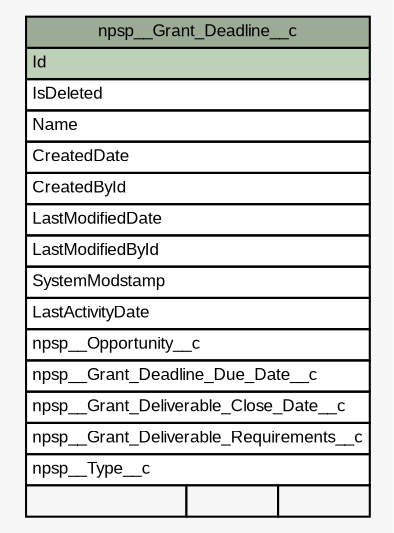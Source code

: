 // dot 2.40.1 on Mac OS X 10.12.6
// SchemaSpy rev 590
digraph "npsp__Grant_Deadline__c" {
  graph [
    rankdir="RL"
    bgcolor="#f7f7f7"
    nodesep="0.18"
    ranksep="0.46"
    fontname="Arial"
    fontsize="8"
  ];
  node [
    fontname="Arial"
    fontsize="8"
    shape="plaintext"
  ];
  edge [
    arrowsize="0.8"
  ];
  "npsp__Grant_Deadline__c" [
    label=<
    <TABLE BORDER="0" CELLBORDER="1" CELLSPACING="0" BGCOLOR="#ffffff">
      <TR><TD COLSPAN="3" BGCOLOR="#9bab96" ALIGN="CENTER">npsp__Grant_Deadline__c</TD></TR>
      <TR><TD PORT="Id" COLSPAN="3" BGCOLOR="#bed1b8" ALIGN="LEFT">Id</TD></TR>
      <TR><TD PORT="IsDeleted" COLSPAN="3" ALIGN="LEFT">IsDeleted</TD></TR>
      <TR><TD PORT="Name" COLSPAN="3" ALIGN="LEFT">Name</TD></TR>
      <TR><TD PORT="CreatedDate" COLSPAN="3" ALIGN="LEFT">CreatedDate</TD></TR>
      <TR><TD PORT="CreatedById" COLSPAN="3" ALIGN="LEFT">CreatedById</TD></TR>
      <TR><TD PORT="LastModifiedDate" COLSPAN="3" ALIGN="LEFT">LastModifiedDate</TD></TR>
      <TR><TD PORT="LastModifiedById" COLSPAN="3" ALIGN="LEFT">LastModifiedById</TD></TR>
      <TR><TD PORT="SystemModstamp" COLSPAN="3" ALIGN="LEFT">SystemModstamp</TD></TR>
      <TR><TD PORT="LastActivityDate" COLSPAN="3" ALIGN="LEFT">LastActivityDate</TD></TR>
      <TR><TD PORT="npsp__Opportunity__c" COLSPAN="3" ALIGN="LEFT">npsp__Opportunity__c</TD></TR>
      <TR><TD PORT="npsp__Grant_Deadline_Due_Date__c" COLSPAN="3" ALIGN="LEFT">npsp__Grant_Deadline_Due_Date__c</TD></TR>
      <TR><TD PORT="npsp__Grant_Deliverable_Close_Date__c" COLSPAN="3" ALIGN="LEFT">npsp__Grant_Deliverable_Close_Date__c</TD></TR>
      <TR><TD PORT="npsp__Grant_Deliverable_Requirements__c" COLSPAN="3" ALIGN="LEFT">npsp__Grant_Deliverable_Requirements__c</TD></TR>
      <TR><TD PORT="npsp__Type__c" COLSPAN="3" ALIGN="LEFT">npsp__Type__c</TD></TR>
      <TR><TD ALIGN="LEFT" BGCOLOR="#f7f7f7">  </TD><TD ALIGN="RIGHT" BGCOLOR="#f7f7f7">  </TD><TD ALIGN="RIGHT" BGCOLOR="#f7f7f7">  </TD></TR>
    </TABLE>>
    URL="tables/npsp__Grant_Deadline__c.html"
    tooltip="npsp__Grant_Deadline__c"
  ];
}
